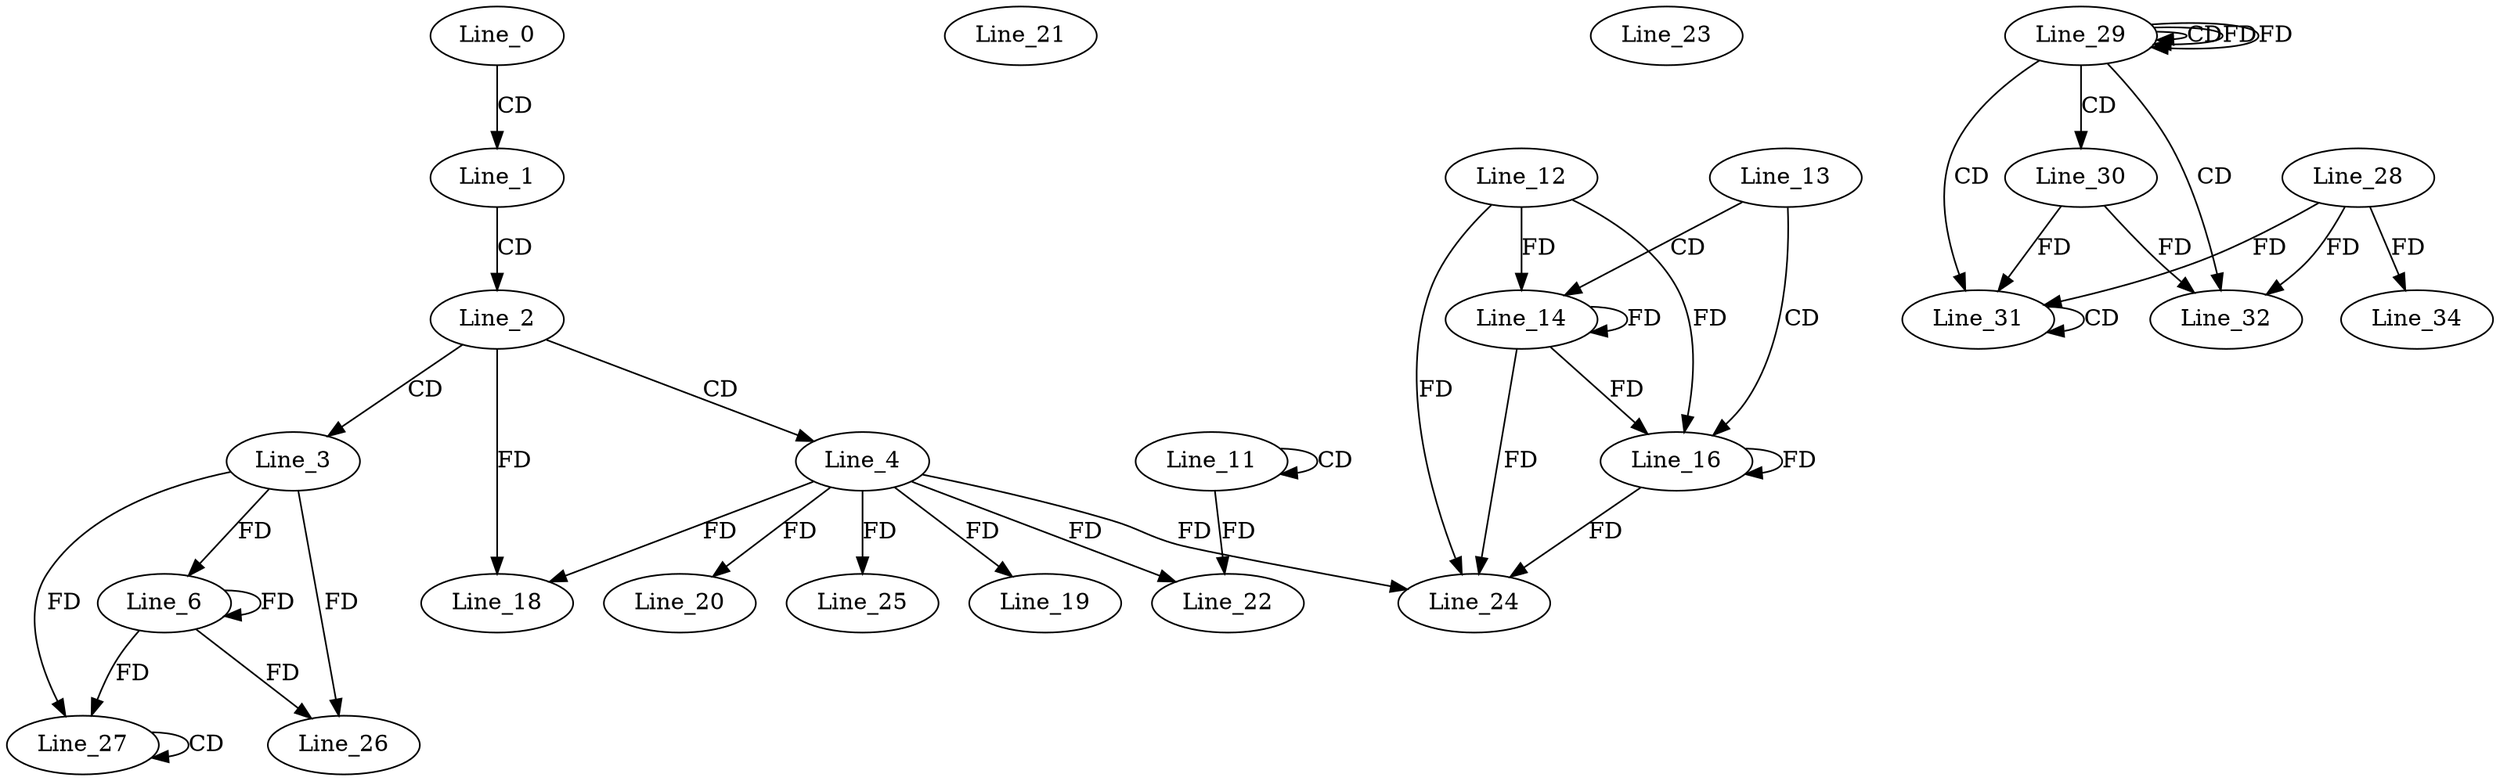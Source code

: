 digraph G {
  Line_0;
  Line_1;
  Line_2;
  Line_3;
  Line_4;
  Line_6;
  Line_6;
  Line_11;
  Line_11;
  Line_13;
  Line_14;
  Line_12;
  Line_14;
  Line_16;
  Line_16;
  Line_18;
  Line_18;
  Line_19;
  Line_20;
  Line_21;
  Line_22;
  Line_22;
  Line_23;
  Line_24;
  Line_24;
  Line_25;
  Line_26;
  Line_27;
  Line_27;
  Line_29;
  Line_29;
  Line_29;
  Line_30;
  Line_31;
  Line_31;
  Line_28;
  Line_32;
  Line_32;
  Line_34;
  Line_0 -> Line_1 [ label="CD" ];
  Line_1 -> Line_2 [ label="CD" ];
  Line_2 -> Line_3 [ label="CD" ];
  Line_2 -> Line_4 [ label="CD" ];
  Line_3 -> Line_6 [ label="FD" ];
  Line_6 -> Line_6 [ label="FD" ];
  Line_11 -> Line_11 [ label="CD" ];
  Line_13 -> Line_14 [ label="CD" ];
  Line_12 -> Line_14 [ label="FD" ];
  Line_14 -> Line_14 [ label="FD" ];
  Line_13 -> Line_16 [ label="CD" ];
  Line_12 -> Line_16 [ label="FD" ];
  Line_14 -> Line_16 [ label="FD" ];
  Line_16 -> Line_16 [ label="FD" ];
  Line_4 -> Line_18 [ label="FD" ];
  Line_2 -> Line_18 [ label="FD" ];
  Line_4 -> Line_19 [ label="FD" ];
  Line_4 -> Line_20 [ label="FD" ];
  Line_4 -> Line_22 [ label="FD" ];
  Line_11 -> Line_22 [ label="FD" ];
  Line_4 -> Line_24 [ label="FD" ];
  Line_12 -> Line_24 [ label="FD" ];
  Line_14 -> Line_24 [ label="FD" ];
  Line_16 -> Line_24 [ label="FD" ];
  Line_4 -> Line_25 [ label="FD" ];
  Line_3 -> Line_26 [ label="FD" ];
  Line_6 -> Line_26 [ label="FD" ];
  Line_27 -> Line_27 [ label="CD" ];
  Line_3 -> Line_27 [ label="FD" ];
  Line_6 -> Line_27 [ label="FD" ];
  Line_29 -> Line_29 [ label="CD" ];
  Line_29 -> Line_29 [ label="FD" ];
  Line_29 -> Line_30 [ label="CD" ];
  Line_29 -> Line_31 [ label="CD" ];
  Line_30 -> Line_31 [ label="FD" ];
  Line_31 -> Line_31 [ label="CD" ];
  Line_28 -> Line_31 [ label="FD" ];
  Line_29 -> Line_32 [ label="CD" ];
  Line_28 -> Line_32 [ label="FD" ];
  Line_30 -> Line_32 [ label="FD" ];
  Line_28 -> Line_34 [ label="FD" ];
  Line_29 -> Line_29 [ label="FD" ];
}
